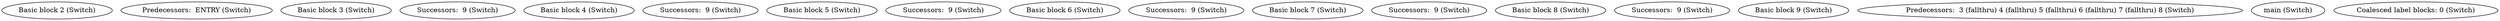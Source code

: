 digraph model { 
	Switch_0 [label="Basic block 2 (Switch)"];
	Switch_1 [label="Predecessors:  ENTRY (Switch)"];
	Switch_2 [label="Basic block 3 (Switch)"];
	Switch_3 [label="Successors:  9 (Switch)"];
	Switch_4 [label="Basic block 4 (Switch)"];
	Switch_5 [label="Successors:  9 (Switch)"];
	Switch_6 [label="Basic block 5 (Switch)"];
	Switch_7 [label="Successors:  9 (Switch)"];
	Switch_8 [label="Basic block 6 (Switch)"];
	Switch_9 [label="Successors:  9 (Switch)"];
	Switch_10 [label="Basic block 7 (Switch)"];
	Switch_11 [label="Successors:  9 (Switch)"];
	Switch_12 [label="Basic block 8 (Switch)"];
	Switch_13 [label="Successors:  9 (Switch)"];
	Switch_14 [label="Basic block 9 (Switch)"];
	Switch_15 [label="Predecessors:  3 (fallthru) 4 (fallthru) 5 (fallthru) 6 (fallthru) 7 (fallthru) 8 (Switch)"];
	Switch_17 [label="main (Switch)"];
	Switch_16 [label="Coalesced label blocks: 0 (Switch)"];
}
